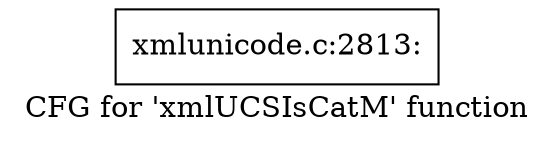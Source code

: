 digraph "CFG for 'xmlUCSIsCatM' function" {
	label="CFG for 'xmlUCSIsCatM' function";

	Node0x4ebb3f0 [shape=record,label="{xmlunicode.c:2813:}"];
}
